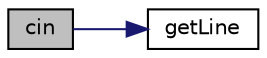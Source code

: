 digraph "cin"
{
 // LATEX_PDF_SIZE
  edge [fontname="Helvetica",fontsize="10",labelfontname="Helvetica",labelfontsize="10"];
  node [fontname="Helvetica",fontsize="10",shape=record];
  rankdir="LR";
  Node1 [label="cin",height=0.2,width=0.4,color="black", fillcolor="grey75", style="filled", fontcolor="black",tooltip=" "];
  Node1 -> Node2 [color="midnightblue",fontsize="10",style="solid",fontname="Helvetica"];
  Node2 [label="getLine",height=0.2,width=0.4,color="black", fillcolor="white", style="filled",URL="$user_interface_8c.html#aa87c5de2f0d23bde15a763a237e24eca",tooltip=" "];
}
